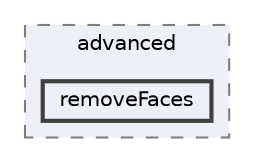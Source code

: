 digraph "applications/utilities/mesh/advanced/removeFaces"
{
 // LATEX_PDF_SIZE
  bgcolor="transparent";
  edge [fontname=Helvetica,fontsize=10,labelfontname=Helvetica,labelfontsize=10];
  node [fontname=Helvetica,fontsize=10,shape=box,height=0.2,width=0.4];
  compound=true
  subgraph clusterdir_33cf184158805ce1a4614f861f9c9f7a {
    graph [ bgcolor="#edf0f7", pencolor="grey50", label="advanced", fontname=Helvetica,fontsize=10 style="filled,dashed", URL="dir_33cf184158805ce1a4614f861f9c9f7a.html",tooltip=""]
  dir_f238c0dbdb79f2172db05ffac32caa06 [label="removeFaces", fillcolor="#edf0f7", color="grey25", style="filled,bold", URL="dir_f238c0dbdb79f2172db05ffac32caa06.html",tooltip=""];
  }
}
